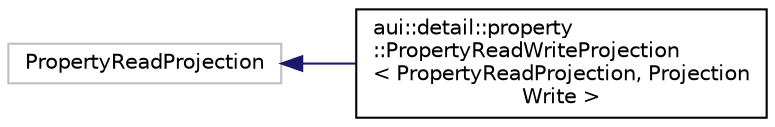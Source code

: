 digraph "Graphical Class Hierarchy"
{
 // LATEX_PDF_SIZE
  edge [fontname="Helvetica",fontsize="10",labelfontname="Helvetica",labelfontsize="10"];
  node [fontname="Helvetica",fontsize="10",shape=record];
  rankdir="LR";
  Node922 [label="PropertyReadProjection",height=0.2,width=0.4,color="grey75", fillcolor="white", style="filled",tooltip=" "];
  Node922 -> Node0 [dir="back",color="midnightblue",fontsize="10",style="solid",fontname="Helvetica"];
  Node0 [label="aui::detail::property\l::PropertyReadWriteProjection\l\< PropertyReadProjection, Projection\lWrite \>",height=0.2,width=0.4,color="black", fillcolor="white", style="filled",URL="$structaui_1_1detail_1_1property_1_1PropertyReadWriteProjection.html",tooltip=" "];
}

